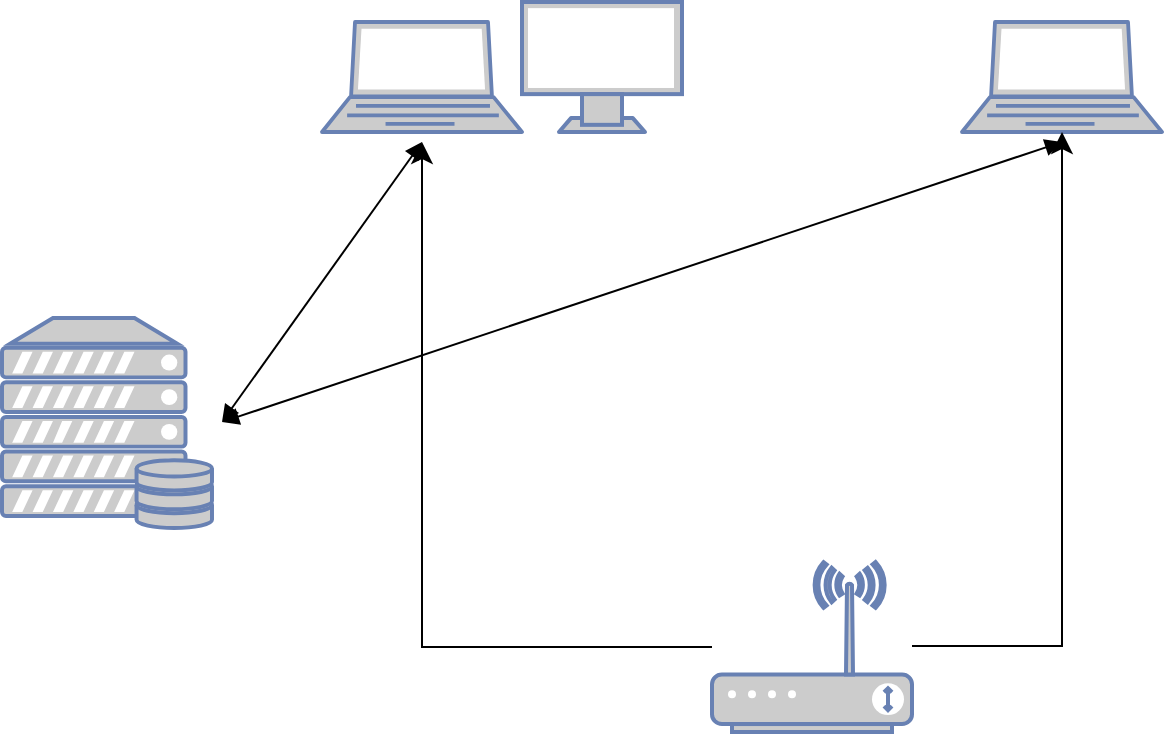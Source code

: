 <mxfile version="21.1.2" type="github">
  <diagram name="Page-1" id="N_NnYqDD7u9cRyT0dr_D">
    <mxGraphModel dx="926" dy="507" grid="1" gridSize="10" guides="1" tooltips="1" connect="1" arrows="1" fold="1" page="1" pageScale="1" pageWidth="850" pageHeight="1100" math="0" shadow="0">
      <root>
        <mxCell id="0" />
        <mxCell id="1" parent="0" />
        <mxCell id="u7HLvSTQmlNWhhn4-uOF-13" value="" style="fontColor=#0066CC;verticalAlign=top;verticalLabelPosition=bottom;labelPosition=center;align=center;html=1;outlineConnect=0;fillColor=#CCCCCC;strokeColor=#6881B3;gradientColor=none;gradientDirection=north;strokeWidth=2;shape=mxgraph.networks.laptop;" vertex="1" parent="1">
          <mxGeometry x="230" y="350" width="100" height="55" as="geometry" />
        </mxCell>
        <mxCell id="u7HLvSTQmlNWhhn4-uOF-14" value="" style="fontColor=#0066CC;verticalAlign=top;verticalLabelPosition=bottom;labelPosition=center;align=center;html=1;outlineConnect=0;fillColor=#CCCCCC;strokeColor=#6881B3;gradientColor=none;gradientDirection=north;strokeWidth=2;shape=mxgraph.networks.monitor;" vertex="1" parent="1">
          <mxGeometry x="330" y="340" width="80" height="65" as="geometry" />
        </mxCell>
        <mxCell id="u7HLvSTQmlNWhhn4-uOF-15" value="" style="fontColor=#0066CC;verticalAlign=top;verticalLabelPosition=bottom;labelPosition=center;align=center;html=1;outlineConnect=0;fillColor=#CCCCCC;strokeColor=#6881B3;gradientColor=none;gradientDirection=north;strokeWidth=2;shape=mxgraph.networks.laptop;" vertex="1" parent="1">
          <mxGeometry x="550" y="350" width="100" height="55" as="geometry" />
        </mxCell>
        <mxCell id="u7HLvSTQmlNWhhn4-uOF-16" value="" style="fontColor=#0066CC;verticalAlign=top;verticalLabelPosition=bottom;labelPosition=center;align=center;html=1;outlineConnect=0;fillColor=#CCCCCC;strokeColor=#6881B3;gradientColor=none;gradientDirection=north;strokeWidth=2;shape=mxgraph.networks.wireless_modem;" vertex="1" parent="1">
          <mxGeometry x="425" y="620" width="100" height="85" as="geometry" />
        </mxCell>
        <mxCell id="u7HLvSTQmlNWhhn4-uOF-17" value="" style="fontColor=#0066CC;verticalAlign=top;verticalLabelPosition=bottom;labelPosition=center;align=center;html=1;outlineConnect=0;fillColor=#CCCCCC;strokeColor=#6881B3;gradientColor=none;gradientDirection=north;strokeWidth=2;shape=mxgraph.networks.server_storage;" vertex="1" parent="1">
          <mxGeometry x="70" y="498" width="105" height="105" as="geometry" />
        </mxCell>
        <mxCell id="u7HLvSTQmlNWhhn4-uOF-18" value="" style="edgeStyle=segmentEdgeStyle;endArrow=classic;html=1;curved=0;rounded=0;endSize=8;startSize=8;" edge="1" parent="1" source="u7HLvSTQmlNWhhn4-uOF-16">
          <mxGeometry width="50" height="50" relative="1" as="geometry">
            <mxPoint x="240" y="470" as="sourcePoint" />
            <mxPoint x="280" y="410" as="targetPoint" />
            <Array as="points">
              <mxPoint x="280" y="662" />
              <mxPoint x="280" y="420" />
            </Array>
          </mxGeometry>
        </mxCell>
        <mxCell id="u7HLvSTQmlNWhhn4-uOF-23" value="" style="endArrow=block;startArrow=block;endFill=1;startFill=1;html=1;rounded=0;" edge="1" parent="1">
          <mxGeometry width="160" relative="1" as="geometry">
            <mxPoint x="180" y="550" as="sourcePoint" />
            <mxPoint x="280" y="410" as="targetPoint" />
          </mxGeometry>
        </mxCell>
        <mxCell id="u7HLvSTQmlNWhhn4-uOF-24" value="" style="endArrow=block;startArrow=block;endFill=1;startFill=1;html=1;rounded=0;" edge="1" parent="1">
          <mxGeometry width="160" relative="1" as="geometry">
            <mxPoint x="180" y="550" as="sourcePoint" />
            <mxPoint x="600" y="410" as="targetPoint" />
          </mxGeometry>
        </mxCell>
        <mxCell id="u7HLvSTQmlNWhhn4-uOF-25" value="" style="edgeStyle=segmentEdgeStyle;endArrow=classic;html=1;curved=0;rounded=0;endSize=8;startSize=8;entryX=0.5;entryY=1;entryDx=0;entryDy=0;entryPerimeter=0;" edge="1" parent="1" target="u7HLvSTQmlNWhhn4-uOF-15">
          <mxGeometry width="50" height="50" relative="1" as="geometry">
            <mxPoint x="525.0" y="662.0" as="sourcePoint" />
            <mxPoint x="600" y="412" as="targetPoint" />
            <Array as="points">
              <mxPoint x="600" y="662" />
            </Array>
          </mxGeometry>
        </mxCell>
      </root>
    </mxGraphModel>
  </diagram>
</mxfile>
